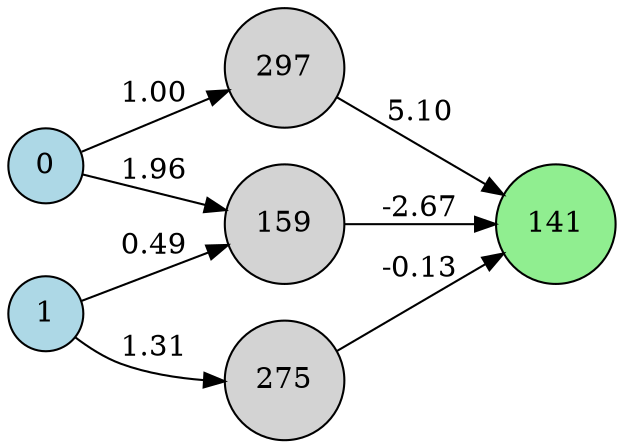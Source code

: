 digraph neat {
  rankdir=LR;
  node [shape=circle];
  node0 [label="0", style=filled, fillcolor=lightblue];
  node1 [label="1", style=filled, fillcolor=lightblue];
  node141 [label="141", style=filled, fillcolor=lightgreen];
  node159 [label="159", style=filled, fillcolor=lightgray];
  node275 [label="275", style=filled, fillcolor=lightgray];
  node297 [label="297", style=filled, fillcolor=lightgray];
  node1 -> node159 [label="0.49"];
  node159 -> node141 [label="-2.67"];
  node1 -> node275 [label="1.31"];
  node275 -> node141 [label="-0.13"];
  node0 -> node297 [label="1.00"];
  node297 -> node141 [label="5.10"];
  node0 -> node159 [label="1.96"];
}
